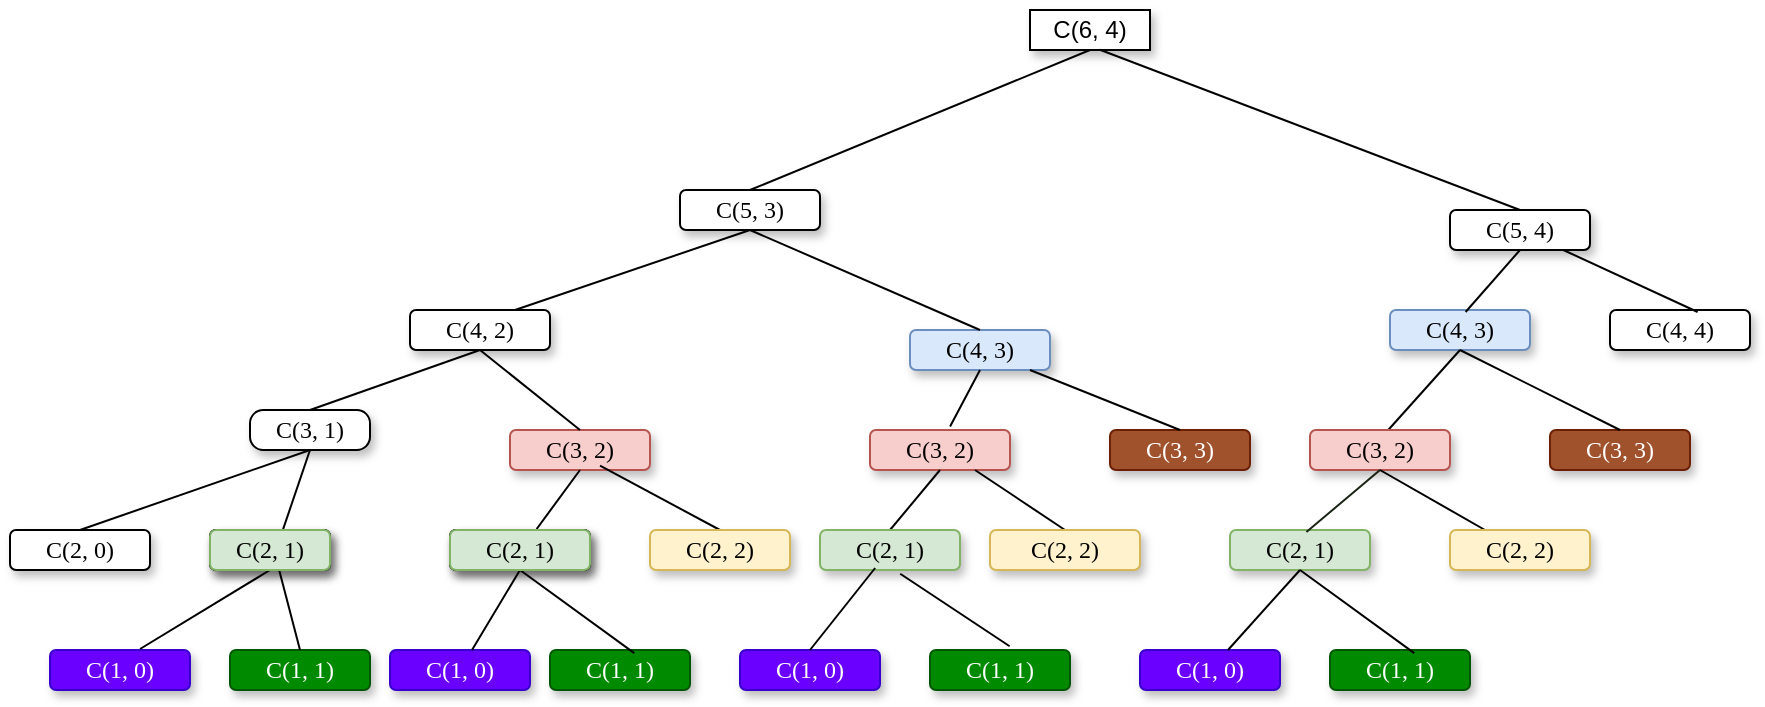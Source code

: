 <mxfile version="15.6.5" type="github">
  <diagram name="Page-1" id="10a91c8b-09ff-31b1-d368-03940ed4cc9e">
    <mxGraphModel dx="1185" dy="518" grid="1" gridSize="10" guides="1" tooltips="1" connect="1" arrows="1" fold="1" page="1" pageScale="1" pageWidth="1100" pageHeight="850" background="none" math="0" shadow="0">
      <root>
        <mxCell id="0" />
        <mxCell id="1" parent="0" />
        <mxCell id="62893188c0fa7362-1" value="C(6, 4)" style="whiteSpace=wrap;html=1;rounded=1;shadow=1;labelBackgroundColor=none;strokeWidth=1;fontFamily=Helvetica;fontSize=12;align=center;fillColor=default;strokeColor=default;fontColor=default;arcSize=0;" parent="1" vertex="1">
          <mxGeometry x="660" y="20" width="60" height="20" as="geometry" />
        </mxCell>
        <mxCell id="62893188c0fa7362-2" value="C(5, 3)" style="whiteSpace=wrap;html=1;rounded=1;shadow=1;labelBackgroundColor=none;strokeWidth=1;fontFamily=Verdana;fontSize=12;align=center;fillColor=default;strokeColor=default;fontColor=default;" parent="1" vertex="1">
          <mxGeometry x="485" y="110" width="70" height="20" as="geometry" />
        </mxCell>
        <mxCell id="62893188c0fa7362-3" value="C(5, 4)" style="whiteSpace=wrap;html=1;rounded=1;shadow=1;labelBackgroundColor=none;strokeWidth=1;fontFamily=Verdana;fontSize=12;align=center;fillColor=default;strokeColor=default;fontColor=default;" parent="1" vertex="1">
          <mxGeometry x="870" y="120" width="70" height="20" as="geometry" />
        </mxCell>
        <mxCell id="LCl7SwJlQsZYBwVPoc9T-2" value="C(2, 1)" style="whiteSpace=wrap;html=1;rounded=1;shadow=1;labelBackgroundColor=none;strokeWidth=1;fontFamily=Verdana;fontSize=12;align=center;fillColor=#d5e8d4;strokeColor=#82b366;fontColor=default;" vertex="1" parent="1">
          <mxGeometry x="760" y="280" width="70" height="20" as="geometry" />
        </mxCell>
        <mxCell id="LCl7SwJlQsZYBwVPoc9T-3" value="C(4, 3)" style="whiteSpace=wrap;html=1;rounded=1;shadow=1;labelBackgroundColor=none;strokeWidth=1;fontFamily=Verdana;fontSize=12;align=center;fillColor=#dae8fc;strokeColor=#6c8ebf;fontColor=default;" vertex="1" parent="1">
          <mxGeometry x="840" y="170" width="70" height="20" as="geometry" />
        </mxCell>
        <mxCell id="LCl7SwJlQsZYBwVPoc9T-4" value="C(4, 4)" style="whiteSpace=wrap;html=1;rounded=1;shadow=1;labelBackgroundColor=none;strokeWidth=1;fontFamily=Verdana;fontSize=12;align=center;fillColor=default;strokeColor=default;fontColor=default;" vertex="1" parent="1">
          <mxGeometry x="950" y="170" width="70" height="20" as="geometry" />
        </mxCell>
        <mxCell id="LCl7SwJlQsZYBwVPoc9T-5" value="C(4, 2)" style="whiteSpace=wrap;html=1;rounded=1;shadow=1;labelBackgroundColor=none;strokeWidth=1;fontFamily=Verdana;fontSize=12;align=center;fillColor=default;strokeColor=default;fontColor=default;" vertex="1" parent="1">
          <mxGeometry x="350" y="170" width="70" height="20" as="geometry" />
        </mxCell>
        <mxCell id="LCl7SwJlQsZYBwVPoc9T-7" value="C(3, 3)" style="whiteSpace=wrap;html=1;rounded=1;shadow=1;labelBackgroundColor=none;strokeWidth=1;fontFamily=Verdana;fontSize=12;align=center;fillColor=#a0522d;strokeColor=#6D1F00;fontColor=#ffffff;" vertex="1" parent="1">
          <mxGeometry x="920" y="230" width="70" height="20" as="geometry" />
        </mxCell>
        <mxCell id="LCl7SwJlQsZYBwVPoc9T-8" value="C(3, 1)" style="whiteSpace=wrap;html=1;rounded=1;shadow=1;labelBackgroundColor=none;strokeWidth=1;fontFamily=Verdana;fontSize=12;align=center;fillColor=default;strokeColor=default;fontColor=default;arcSize=33;" vertex="1" parent="1">
          <mxGeometry x="270" y="220" width="60" height="20" as="geometry" />
        </mxCell>
        <mxCell id="LCl7SwJlQsZYBwVPoc9T-14" value="C(2, 0)" style="whiteSpace=wrap;html=1;rounded=1;shadow=1;labelBackgroundColor=none;strokeWidth=1;fontFamily=Verdana;fontSize=12;align=center;fillColor=default;strokeColor=default;fontColor=default;" vertex="1" parent="1">
          <mxGeometry x="150" y="280" width="70" height="20" as="geometry" />
        </mxCell>
        <mxCell id="LCl7SwJlQsZYBwVPoc9T-16" value="C(4, 3)" style="whiteSpace=wrap;html=1;rounded=1;shadow=1;labelBackgroundColor=none;strokeWidth=1;fontFamily=Verdana;fontSize=12;align=center;fillColor=#dae8fc;strokeColor=#6c8ebf;fontColor=default;" vertex="1" parent="1">
          <mxGeometry x="600" y="180" width="70" height="20" as="geometry" />
        </mxCell>
        <mxCell id="LCl7SwJlQsZYBwVPoc9T-19" value="C(3, 3)" style="whiteSpace=wrap;html=1;rounded=1;shadow=1;labelBackgroundColor=none;strokeWidth=1;fontFamily=Verdana;fontSize=12;align=center;fillColor=#a0522d;strokeColor=#6D1F00;fontColor=#ffffff;" vertex="1" parent="1">
          <mxGeometry x="700" y="230" width="70" height="20" as="geometry" />
        </mxCell>
        <mxCell id="LCl7SwJlQsZYBwVPoc9T-20" value="C(2, 1)" style="whiteSpace=wrap;html=1;rounded=1;shadow=1;labelBackgroundColor=none;strokeWidth=1;fontFamily=Verdana;fontSize=12;align=center;fillColor=default;strokeColor=default;fontColor=default;" vertex="1" parent="1">
          <mxGeometry x="250" y="280" width="60" height="20" as="geometry" />
        </mxCell>
        <mxCell id="LCl7SwJlQsZYBwVPoc9T-23" value="C(1, 1)" style="whiteSpace=wrap;html=1;rounded=1;shadow=1;labelBackgroundColor=none;strokeWidth=1;fontFamily=Verdana;fontSize=12;align=center;fillColor=#008a00;strokeColor=#005700;fontColor=#ffffff;" vertex="1" parent="1">
          <mxGeometry x="610" y="340" width="70" height="20" as="geometry" />
        </mxCell>
        <mxCell id="LCl7SwJlQsZYBwVPoc9T-25" value="C(3, 2)" style="whiteSpace=wrap;html=1;rounded=1;shadow=1;labelBackgroundColor=none;strokeWidth=1;fontFamily=Verdana;fontSize=12;align=center;fillColor=#f8cecc;strokeColor=#b85450;fontColor=default;" vertex="1" parent="1">
          <mxGeometry x="580" y="230" width="70" height="20" as="geometry" />
        </mxCell>
        <mxCell id="LCl7SwJlQsZYBwVPoc9T-26" value="C(1, 0)" style="whiteSpace=wrap;html=1;rounded=1;shadow=1;labelBackgroundColor=none;strokeWidth=1;fontFamily=Verdana;fontSize=12;align=center;fillColor=#6a00ff;strokeColor=#3700CC;fontColor=#ffffff;" vertex="1" parent="1">
          <mxGeometry x="515" y="340" width="70" height="20" as="geometry" />
        </mxCell>
        <mxCell id="LCl7SwJlQsZYBwVPoc9T-27" value="C(1, 1)" style="whiteSpace=wrap;html=1;rounded=1;shadow=1;labelBackgroundColor=none;strokeWidth=1;fontFamily=Verdana;fontSize=12;align=center;fillColor=#008a00;strokeColor=#005700;fontColor=#ffffff;" vertex="1" parent="1">
          <mxGeometry x="260" y="340" width="70" height="20" as="geometry" />
        </mxCell>
        <mxCell id="LCl7SwJlQsZYBwVPoc9T-31" value="" style="endArrow=none;html=1;rounded=0;labelBackgroundColor=default;fontFamily=Helvetica;fontColor=default;strokeColor=default;fillColor=default;exitX=0.54;exitY=0.05;exitDx=0;exitDy=0;exitPerimeter=0;entryX=0.5;entryY=1;entryDx=0;entryDy=0;" edge="1" parent="1" source="LCl7SwJlQsZYBwVPoc9T-3" target="62893188c0fa7362-3">
          <mxGeometry width="50" height="50" relative="1" as="geometry">
            <mxPoint x="840" y="220" as="sourcePoint" />
            <mxPoint x="890" y="170" as="targetPoint" />
          </mxGeometry>
        </mxCell>
        <mxCell id="LCl7SwJlQsZYBwVPoc9T-32" value="" style="endArrow=none;html=1;rounded=0;labelBackgroundColor=default;fontFamily=Helvetica;fontColor=default;strokeColor=default;fillColor=default;entryX=0.5;entryY=1;entryDx=0;entryDy=0;exitX=0.546;exitY=0.05;exitDx=0;exitDy=0;exitPerimeter=0;startArrow=none;" edge="1" parent="1" source="LCl7SwJlQsZYBwVPoc9T-41" target="LCl7SwJlQsZYBwVPoc9T-3">
          <mxGeometry width="50" height="50" relative="1" as="geometry">
            <mxPoint x="780" y="280" as="sourcePoint" />
            <mxPoint x="830" y="230" as="targetPoint" />
          </mxGeometry>
        </mxCell>
        <mxCell id="LCl7SwJlQsZYBwVPoc9T-33" value="" style="endArrow=none;html=1;rounded=0;labelBackgroundColor=default;fontFamily=Helvetica;fontColor=default;strokeColor=default;fillColor=default;exitX=0.626;exitY=0.05;exitDx=0;exitDy=0;exitPerimeter=0;" edge="1" parent="1" source="LCl7SwJlQsZYBwVPoc9T-4" target="62893188c0fa7362-3">
          <mxGeometry width="50" height="50" relative="1" as="geometry">
            <mxPoint x="847.8" y="201" as="sourcePoint" />
            <mxPoint x="900" y="180" as="targetPoint" />
          </mxGeometry>
        </mxCell>
        <mxCell id="LCl7SwJlQsZYBwVPoc9T-34" value="" style="endArrow=none;html=1;rounded=0;labelBackgroundColor=default;fontFamily=Helvetica;fontColor=default;strokeColor=default;fillColor=default;exitX=0.5;exitY=0;exitDx=0;exitDy=0;entryX=0.5;entryY=1;entryDx=0;entryDy=0;" edge="1" parent="1" source="LCl7SwJlQsZYBwVPoc9T-7" target="LCl7SwJlQsZYBwVPoc9T-3">
          <mxGeometry width="50" height="50" relative="1" as="geometry">
            <mxPoint x="857.8" y="211" as="sourcePoint" />
            <mxPoint x="910" y="190" as="targetPoint" />
          </mxGeometry>
        </mxCell>
        <mxCell id="LCl7SwJlQsZYBwVPoc9T-37" value="" style="endArrow=none;html=1;rounded=0;labelBackgroundColor=default;fontFamily=Helvetica;fontColor=default;strokeColor=default;fillColor=default;exitX=0.583;exitY=0.993;exitDx=0;exitDy=0;exitPerimeter=0;entryX=0.5;entryY=0;entryDx=0;entryDy=0;" edge="1" parent="1" source="62893188c0fa7362-1" target="62893188c0fa7362-3">
          <mxGeometry width="50" height="50" relative="1" as="geometry">
            <mxPoint x="847.8" y="201" as="sourcePoint" />
            <mxPoint x="900" y="180" as="targetPoint" />
          </mxGeometry>
        </mxCell>
        <mxCell id="LCl7SwJlQsZYBwVPoc9T-41" value="C(3, 2)" style="whiteSpace=wrap;html=1;rounded=1;shadow=1;labelBackgroundColor=none;strokeWidth=1;fontFamily=Verdana;fontSize=12;align=center;fillColor=#f8cecc;strokeColor=#b85450;fontColor=default;" vertex="1" parent="1">
          <mxGeometry x="800" y="230" width="70" height="20" as="geometry" />
        </mxCell>
        <mxCell id="LCl7SwJlQsZYBwVPoc9T-43" value="" style="endArrow=none;html=1;rounded=0;labelBackgroundColor=default;fontFamily=Helvetica;fontColor=default;strokeColor=#1A2414;fillColor=#d5e8d4;entryX=0.5;entryY=1;entryDx=0;entryDy=0;exitX=0.546;exitY=0.05;exitDx=0;exitDy=0;exitPerimeter=0;" edge="1" parent="1" source="LCl7SwJlQsZYBwVPoc9T-2" target="LCl7SwJlQsZYBwVPoc9T-41">
          <mxGeometry width="50" height="50" relative="1" as="geometry">
            <mxPoint x="678.22" y="291" as="sourcePoint" />
            <mxPoint x="835" y="210" as="targetPoint" />
          </mxGeometry>
        </mxCell>
        <mxCell id="LCl7SwJlQsZYBwVPoc9T-44" value="C(1, 1)" style="whiteSpace=wrap;html=1;rounded=1;shadow=1;labelBackgroundColor=none;strokeWidth=1;fontFamily=Verdana;fontSize=12;align=center;fillColor=#008a00;strokeColor=#005700;fontColor=#ffffff;" vertex="1" parent="1">
          <mxGeometry x="810" y="340" width="70" height="20" as="geometry" />
        </mxCell>
        <mxCell id="LCl7SwJlQsZYBwVPoc9T-13" value="C(1, 0)" style="whiteSpace=wrap;html=1;rounded=1;shadow=1;labelBackgroundColor=none;strokeWidth=1;fontFamily=Verdana;fontSize=12;align=center;fillColor=#6a00ff;strokeColor=#3700CC;fontColor=#ffffff;" vertex="1" parent="1">
          <mxGeometry x="715" y="340" width="70" height="20" as="geometry" />
        </mxCell>
        <mxCell id="LCl7SwJlQsZYBwVPoc9T-45" value="" style="endArrow=none;html=1;rounded=0;labelBackgroundColor=default;fontFamily=Helvetica;fontColor=default;strokeColor=default;fillColor=default;exitX=0.5;exitY=1;exitDx=0;exitDy=0;" edge="1" parent="1" source="LCl7SwJlQsZYBwVPoc9T-2" target="LCl7SwJlQsZYBwVPoc9T-13">
          <mxGeometry width="50" height="50" relative="1" as="geometry">
            <mxPoint x="675" y="300" as="sourcePoint" />
            <mxPoint x="605" y="350" as="targetPoint" />
          </mxGeometry>
        </mxCell>
        <mxCell id="LCl7SwJlQsZYBwVPoc9T-46" value="" style="endArrow=none;html=1;rounded=0;labelBackgroundColor=default;fontFamily=Helvetica;fontColor=default;strokeColor=default;fillColor=default;exitX=0.5;exitY=1;exitDx=0;exitDy=0;entryX=0.602;entryY=0.079;entryDx=0;entryDy=0;entryPerimeter=0;" edge="1" parent="1" source="LCl7SwJlQsZYBwVPoc9T-2" target="LCl7SwJlQsZYBwVPoc9T-44">
          <mxGeometry width="50" height="50" relative="1" as="geometry">
            <mxPoint x="685" y="310" as="sourcePoint" />
            <mxPoint x="637" y="350" as="targetPoint" />
          </mxGeometry>
        </mxCell>
        <mxCell id="LCl7SwJlQsZYBwVPoc9T-50" value="" style="endArrow=none;html=1;rounded=0;labelBackgroundColor=default;fontFamily=Helvetica;fontColor=default;strokeColor=default;fillColor=default;entryX=0.5;entryY=1;entryDx=0;entryDy=0;startArrow=none;" edge="1" parent="1" source="LCl7SwJlQsZYBwVPoc9T-47" target="LCl7SwJlQsZYBwVPoc9T-41">
          <mxGeometry width="50" height="50" relative="1" as="geometry">
            <mxPoint x="805" y="290" as="sourcePoint" />
            <mxPoint x="755" y="260" as="targetPoint" />
          </mxGeometry>
        </mxCell>
        <mxCell id="LCl7SwJlQsZYBwVPoc9T-47" value="C(2, 2)" style="whiteSpace=wrap;html=1;rounded=1;shadow=1;labelBackgroundColor=none;strokeWidth=1;fontFamily=Verdana;fontSize=12;align=center;fillColor=#fff2cc;strokeColor=#d6b656;fontColor=default;" vertex="1" parent="1">
          <mxGeometry x="870" y="280" width="70" height="20" as="geometry" />
        </mxCell>
        <mxCell id="LCl7SwJlQsZYBwVPoc9T-61" value="" style="endArrow=none;html=1;rounded=0;labelBackgroundColor=default;fontFamily=Helvetica;fontColor=default;strokeColor=default;fillColor=default;entryX=0.5;entryY=0;entryDx=0;entryDy=0;exitX=0.5;exitY=1;exitDx=0;exitDy=0;" edge="1" parent="1" source="62893188c0fa7362-1" target="62893188c0fa7362-2">
          <mxGeometry width="50" height="50" relative="1" as="geometry">
            <mxPoint x="718.22" y="291" as="sourcePoint" />
            <mxPoint x="775" y="240" as="targetPoint" />
          </mxGeometry>
        </mxCell>
        <mxCell id="LCl7SwJlQsZYBwVPoc9T-62" value="" style="endArrow=none;html=1;rounded=0;labelBackgroundColor=default;fontFamily=Helvetica;fontColor=default;strokeColor=default;fillColor=default;entryX=0.5;entryY=1;entryDx=0;entryDy=0;exitX=0.5;exitY=0;exitDx=0;exitDy=0;" edge="1" parent="1" source="LCl7SwJlQsZYBwVPoc9T-16" target="62893188c0fa7362-2">
          <mxGeometry width="50" height="50" relative="1" as="geometry">
            <mxPoint x="600" y="30" as="sourcePoint" />
            <mxPoint x="365" y="40" as="targetPoint" />
          </mxGeometry>
        </mxCell>
        <mxCell id="LCl7SwJlQsZYBwVPoc9T-63" value="" style="endArrow=none;html=1;rounded=0;labelBackgroundColor=default;fontFamily=Helvetica;fontColor=default;strokeColor=default;fillColor=default;entryX=0.5;entryY=0;entryDx=0;entryDy=0;" edge="1" parent="1" source="LCl7SwJlQsZYBwVPoc9T-16" target="LCl7SwJlQsZYBwVPoc9T-19">
          <mxGeometry width="50" height="50" relative="1" as="geometry">
            <mxPoint x="510" y="130" as="sourcePoint" />
            <mxPoint x="415" y="90" as="targetPoint" />
          </mxGeometry>
        </mxCell>
        <mxCell id="LCl7SwJlQsZYBwVPoc9T-65" value="" style="endArrow=none;html=1;rounded=0;labelBackgroundColor=default;fontFamily=Helvetica;fontColor=default;strokeColor=default;fillColor=default;exitX=0.75;exitY=0;exitDx=0;exitDy=0;entryX=0.5;entryY=1;entryDx=0;entryDy=0;" edge="1" parent="1" source="LCl7SwJlQsZYBwVPoc9T-5" target="62893188c0fa7362-2">
          <mxGeometry width="50" height="50" relative="1" as="geometry">
            <mxPoint x="635" y="200" as="sourcePoint" />
            <mxPoint x="360" y="50" as="targetPoint" />
          </mxGeometry>
        </mxCell>
        <mxCell id="LCl7SwJlQsZYBwVPoc9T-66" value="" style="endArrow=none;html=1;rounded=0;labelBackgroundColor=default;fontFamily=Helvetica;fontColor=default;strokeColor=default;fillColor=default;exitX=0.5;exitY=1;exitDx=0;exitDy=0;" edge="1" parent="1" source="LCl7SwJlQsZYBwVPoc9T-5">
          <mxGeometry width="50" height="50" relative="1" as="geometry">
            <mxPoint x="245" y="130" as="sourcePoint" />
            <mxPoint x="300" y="220" as="targetPoint" />
          </mxGeometry>
        </mxCell>
        <mxCell id="LCl7SwJlQsZYBwVPoc9T-67" value="" style="endArrow=none;html=1;rounded=0;labelBackgroundColor=default;fontFamily=Helvetica;fontColor=default;strokeColor=default;fillColor=default;exitX=0.5;exitY=0;exitDx=0;exitDy=0;entryX=0.5;entryY=1;entryDx=0;entryDy=0;" edge="1" parent="1" source="LCl7SwJlQsZYBwVPoc9T-14" target="LCl7SwJlQsZYBwVPoc9T-8">
          <mxGeometry width="50" height="50" relative="1" as="geometry">
            <mxPoint x="95" y="210" as="sourcePoint" />
            <mxPoint x="34.03" y="228" as="targetPoint" />
          </mxGeometry>
        </mxCell>
        <mxCell id="LCl7SwJlQsZYBwVPoc9T-68" value="" style="endArrow=none;html=1;rounded=0;labelBackgroundColor=default;fontFamily=Helvetica;fontColor=default;strokeColor=default;fillColor=default;entryX=0.5;entryY=1;entryDx=0;entryDy=0;exitX=0.572;exitY=-0.088;exitDx=0;exitDy=0;exitPerimeter=0;" edge="1" parent="1" source="LCl7SwJlQsZYBwVPoc9T-25" target="LCl7SwJlQsZYBwVPoc9T-16">
          <mxGeometry width="50" height="50" relative="1" as="geometry">
            <mxPoint x="445" y="160" as="sourcePoint" />
            <mxPoint x="525" y="130" as="targetPoint" />
          </mxGeometry>
        </mxCell>
        <mxCell id="LCl7SwJlQsZYBwVPoc9T-69" value="" style="endArrow=none;html=1;rounded=0;labelBackgroundColor=default;fontFamily=Helvetica;fontColor=default;strokeColor=default;fillColor=default;entryX=0.5;entryY=1;entryDx=0;entryDy=0;startArrow=none;exitX=0.5;exitY=0;exitDx=0;exitDy=0;" edge="1" parent="1" source="LCl7SwJlQsZYBwVPoc9T-18" target="LCl7SwJlQsZYBwVPoc9T-25">
          <mxGeometry width="50" height="50" relative="1" as="geometry">
            <mxPoint x="340" y="220" as="sourcePoint" />
            <mxPoint x="435" y="180" as="targetPoint" />
          </mxGeometry>
        </mxCell>
        <mxCell id="LCl7SwJlQsZYBwVPoc9T-18" value="C(2, 1)" style="whiteSpace=wrap;html=1;rounded=1;shadow=1;labelBackgroundColor=none;strokeWidth=1;fontFamily=Verdana;fontSize=12;align=center;fillColor=#d5e8d4;strokeColor=#82b366;fontColor=default;" vertex="1" parent="1">
          <mxGeometry x="555" y="280" width="70" height="20" as="geometry" />
        </mxCell>
        <mxCell id="LCl7SwJlQsZYBwVPoc9T-70" value="" style="endArrow=none;html=1;rounded=0;labelBackgroundColor=default;fontFamily=Helvetica;fontColor=default;strokeColor=default;fillColor=default;entryX=0.394;entryY=0.95;entryDx=0;entryDy=0;exitX=0.5;exitY=0;exitDx=0;exitDy=0;entryPerimeter=0;" edge="1" parent="1" source="LCl7SwJlQsZYBwVPoc9T-26" target="LCl7SwJlQsZYBwVPoc9T-18">
          <mxGeometry width="50" height="50" relative="1" as="geometry">
            <mxPoint x="340" y="220" as="sourcePoint" />
            <mxPoint x="480" y="180" as="targetPoint" />
          </mxGeometry>
        </mxCell>
        <mxCell id="LCl7SwJlQsZYBwVPoc9T-72" value="" style="endArrow=none;html=1;rounded=0;labelBackgroundColor=default;fontFamily=Helvetica;fontColor=default;strokeColor=default;fillColor=default;entryX=0.75;entryY=1;entryDx=0;entryDy=0;startArrow=none;exitX=0.5;exitY=0;exitDx=0;exitDy=0;" edge="1" parent="1" source="LCl7SwJlQsZYBwVPoc9T-24" target="LCl7SwJlQsZYBwVPoc9T-25">
          <mxGeometry width="50" height="50" relative="1" as="geometry">
            <mxPoint x="635" y="220" as="sourcePoint" />
            <mxPoint x="735" y="190" as="targetPoint" />
          </mxGeometry>
        </mxCell>
        <mxCell id="LCl7SwJlQsZYBwVPoc9T-73" value="" style="endArrow=none;html=1;rounded=0;labelBackgroundColor=default;fontFamily=Helvetica;fontColor=default;strokeColor=default;fillColor=default;startArrow=none;entryX=0.578;entryY=1.021;entryDx=0;entryDy=0;entryPerimeter=0;exitX=0.5;exitY=0;exitDx=0;exitDy=0;" edge="1" parent="1" source="LCl7SwJlQsZYBwVPoc9T-27" target="LCl7SwJlQsZYBwVPoc9T-20">
          <mxGeometry width="50" height="50" relative="1" as="geometry">
            <mxPoint x="240" y="300" as="sourcePoint" />
            <mxPoint x="120" y="320" as="targetPoint" />
          </mxGeometry>
        </mxCell>
        <mxCell id="LCl7SwJlQsZYBwVPoc9T-75" value="" style="endArrow=none;html=1;rounded=0;labelBackgroundColor=default;fontFamily=Helvetica;fontColor=default;strokeColor=default;fillColor=default;entryX=0.5;entryY=1;entryDx=0;entryDy=0;startArrow=none;exitX=0.598;exitY=0.079;exitDx=0;exitDy=0;exitPerimeter=0;" edge="1" parent="1" source="LCl7SwJlQsZYBwVPoc9T-20" target="LCl7SwJlQsZYBwVPoc9T-8">
          <mxGeometry width="50" height="50" relative="1" as="geometry">
            <mxPoint x="115" y="270" as="sourcePoint" />
            <mxPoint x="83" y="261" as="targetPoint" />
          </mxGeometry>
        </mxCell>
        <mxCell id="LCl7SwJlQsZYBwVPoc9T-76" value="" style="endArrow=none;html=1;rounded=0;labelBackgroundColor=default;fontFamily=Helvetica;fontColor=default;strokeColor=default;fillColor=default;startArrow=none;entryX=0.573;entryY=1.093;entryDx=0;entryDy=0;entryPerimeter=0;exitX=0.569;exitY=-0.093;exitDx=0;exitDy=0;exitPerimeter=0;" edge="1" parent="1" source="LCl7SwJlQsZYBwVPoc9T-23" target="LCl7SwJlQsZYBwVPoc9T-18">
          <mxGeometry width="50" height="50" relative="1" as="geometry">
            <mxPoint x="565" y="250" as="sourcePoint" />
            <mxPoint x="529.44" y="230.0" as="targetPoint" />
          </mxGeometry>
        </mxCell>
        <mxCell id="LCl7SwJlQsZYBwVPoc9T-80" value="C(3, 2)" style="whiteSpace=wrap;html=1;rounded=1;shadow=1;labelBackgroundColor=none;strokeWidth=1;fontFamily=Verdana;fontSize=12;align=center;fillColor=#f8cecc;strokeColor=#b85450;fontColor=default;" vertex="1" parent="1">
          <mxGeometry x="400" y="230" width="70" height="20" as="geometry" />
        </mxCell>
        <mxCell id="LCl7SwJlQsZYBwVPoc9T-81" value="" style="endArrow=none;html=1;rounded=0;labelBackgroundColor=default;fontFamily=Helvetica;fontColor=default;strokeColor=default;fillColor=default;entryX=0.5;entryY=0;entryDx=0;entryDy=0;startArrow=none;exitX=0.5;exitY=1;exitDx=0;exitDy=0;" edge="1" parent="1" target="LCl7SwJlQsZYBwVPoc9T-80" source="LCl7SwJlQsZYBwVPoc9T-5">
          <mxGeometry width="50" height="50" relative="1" as="geometry">
            <mxPoint x="260" y="185" as="sourcePoint" />
            <mxPoint x="185" y="155" as="targetPoint" />
          </mxGeometry>
        </mxCell>
        <mxCell id="LCl7SwJlQsZYBwVPoc9T-82" value="" style="endArrow=none;html=1;rounded=0;labelBackgroundColor=default;fontFamily=Helvetica;fontColor=default;strokeColor=default;fillColor=default;startArrow=none;exitX=0.5;exitY=0;exitDx=0;exitDy=0;entryX=0.643;entryY=0.892;entryDx=0;entryDy=0;entryPerimeter=0;" edge="1" parent="1" target="LCl7SwJlQsZYBwVPoc9T-80" source="LCl7SwJlQsZYBwVPoc9T-79">
          <mxGeometry width="50" height="50" relative="1" as="geometry">
            <mxPoint x="385" y="195" as="sourcePoint" />
            <mxPoint x="425" y="230" as="targetPoint" />
          </mxGeometry>
        </mxCell>
        <mxCell id="LCl7SwJlQsZYBwVPoc9T-24" value="C(2, 2)" style="whiteSpace=wrap;html=1;rounded=1;shadow=1;labelBackgroundColor=none;strokeWidth=1;fontFamily=Verdana;fontSize=12;align=center;fillColor=#fff2cc;strokeColor=#d6b656;fontColor=default;" vertex="1" parent="1">
          <mxGeometry x="640" y="280" width="75" height="20" as="geometry" />
        </mxCell>
        <mxCell id="LCl7SwJlQsZYBwVPoc9T-85" value="C(1, 0)" style="whiteSpace=wrap;html=1;rounded=1;shadow=1;labelBackgroundColor=none;strokeWidth=1;fontFamily=Verdana;fontSize=12;align=center;fillColor=#6a00ff;strokeColor=#3700CC;fontColor=#ffffff;" vertex="1" parent="1">
          <mxGeometry x="170" y="340" width="70" height="20" as="geometry" />
        </mxCell>
        <mxCell id="LCl7SwJlQsZYBwVPoc9T-86" value="" style="endArrow=none;html=1;rounded=0;labelBackgroundColor=default;fontFamily=Helvetica;fontColor=default;strokeColor=default;fillColor=default;entryX=0.5;entryY=1;entryDx=0;entryDy=0;exitX=0.643;exitY=-0.025;exitDx=0;exitDy=0;exitPerimeter=0;" edge="1" parent="1" source="LCl7SwJlQsZYBwVPoc9T-85" target="LCl7SwJlQsZYBwVPoc9T-20">
          <mxGeometry width="50" height="50" relative="1" as="geometry">
            <mxPoint x="140" y="301" as="sourcePoint" />
            <mxPoint x="182.58" y="270" as="targetPoint" />
          </mxGeometry>
        </mxCell>
        <mxCell id="LCl7SwJlQsZYBwVPoc9T-79" value="C(2, 2)" style="whiteSpace=wrap;html=1;rounded=1;shadow=1;labelBackgroundColor=none;strokeWidth=1;fontFamily=Verdana;fontSize=12;align=center;fillColor=#fff2cc;strokeColor=#d6b656;fontColor=default;" vertex="1" parent="1">
          <mxGeometry x="470" y="280" width="70" height="20" as="geometry" />
        </mxCell>
        <mxCell id="LCl7SwJlQsZYBwVPoc9T-88" value="C(2, 1)" style="whiteSpace=wrap;html=1;rounded=1;shadow=1;labelBackgroundColor=none;strokeWidth=1;fontFamily=Verdana;fontSize=12;align=center;fillColor=default;strokeColor=default;fontColor=default;" vertex="1" parent="1">
          <mxGeometry x="370" y="280" width="70" height="20" as="geometry" />
        </mxCell>
        <mxCell id="LCl7SwJlQsZYBwVPoc9T-90" value="C(1, 1)" style="whiteSpace=wrap;html=1;rounded=1;shadow=1;labelBackgroundColor=none;strokeWidth=1;fontFamily=Verdana;fontSize=12;align=center;fillColor=#008a00;strokeColor=#005700;fontColor=#ffffff;" vertex="1" parent="1">
          <mxGeometry x="420" y="340" width="70" height="20" as="geometry" />
        </mxCell>
        <mxCell id="LCl7SwJlQsZYBwVPoc9T-91" value="C(1, 0)" style="whiteSpace=wrap;html=1;rounded=1;shadow=1;labelBackgroundColor=none;strokeWidth=1;fontFamily=Verdana;fontSize=12;align=center;fillColor=#6a00ff;strokeColor=#3700CC;fontColor=#ffffff;" vertex="1" parent="1">
          <mxGeometry x="340" y="340" width="70" height="20" as="geometry" />
        </mxCell>
        <mxCell id="LCl7SwJlQsZYBwVPoc9T-92" value="" style="endArrow=none;html=1;rounded=0;labelBackgroundColor=default;fontFamily=Helvetica;fontColor=default;strokeColor=default;fillColor=default;exitX=0.5;exitY=1;exitDx=0;exitDy=0;" edge="1" parent="1" source="LCl7SwJlQsZYBwVPoc9T-88" target="LCl7SwJlQsZYBwVPoc9T-91">
          <mxGeometry width="50" height="50" relative="1" as="geometry">
            <mxPoint x="315" y="220" as="sourcePoint" />
            <mxPoint x="245" y="270" as="targetPoint" />
          </mxGeometry>
        </mxCell>
        <mxCell id="LCl7SwJlQsZYBwVPoc9T-93" value="" style="endArrow=none;html=1;rounded=0;labelBackgroundColor=default;fontFamily=Helvetica;fontColor=default;strokeColor=default;fillColor=default;exitX=0.5;exitY=1;exitDx=0;exitDy=0;entryX=0.602;entryY=0.079;entryDx=0;entryDy=0;entryPerimeter=0;" edge="1" parent="1" source="LCl7SwJlQsZYBwVPoc9T-88" target="LCl7SwJlQsZYBwVPoc9T-90">
          <mxGeometry width="50" height="50" relative="1" as="geometry">
            <mxPoint x="325" y="230" as="sourcePoint" />
            <mxPoint x="277" y="270" as="targetPoint" />
          </mxGeometry>
        </mxCell>
        <mxCell id="LCl7SwJlQsZYBwVPoc9T-94" value="" style="endArrow=none;html=1;rounded=0;labelBackgroundColor=default;fontFamily=Helvetica;fontColor=default;strokeColor=default;fillColor=default;entryX=0.619;entryY=-0.025;entryDx=0;entryDy=0;entryPerimeter=0;exitX=0.5;exitY=1;exitDx=0;exitDy=0;" edge="1" parent="1" source="LCl7SwJlQsZYBwVPoc9T-80" target="LCl7SwJlQsZYBwVPoc9T-88">
          <mxGeometry width="50" height="50" relative="1" as="geometry">
            <mxPoint x="385" y="160" as="sourcePoint" />
            <mxPoint x="330" y="210" as="targetPoint" />
          </mxGeometry>
        </mxCell>
        <mxCell id="LCl7SwJlQsZYBwVPoc9T-98" value="C(2, 1)" style="whiteSpace=wrap;html=1;rounded=1;shadow=1;labelBackgroundColor=none;strokeWidth=1;fontFamily=Verdana;fontSize=12;align=center;fillColor=default;strokeColor=default;fontColor=default;" vertex="1" parent="1">
          <mxGeometry x="250" y="280" width="60" height="20" as="geometry" />
        </mxCell>
        <mxCell id="LCl7SwJlQsZYBwVPoc9T-99" value="C(2, 1)" style="whiteSpace=wrap;html=1;rounded=1;shadow=1;labelBackgroundColor=none;strokeWidth=1;fontFamily=Verdana;fontSize=12;align=center;fillColor=default;strokeColor=default;fontColor=default;" vertex="1" parent="1">
          <mxGeometry x="370" y="280" width="70" height="20" as="geometry" />
        </mxCell>
        <mxCell id="LCl7SwJlQsZYBwVPoc9T-100" value="C(2, 1)" style="whiteSpace=wrap;html=1;rounded=1;shadow=1;labelBackgroundColor=none;strokeWidth=1;fontFamily=Verdana;fontSize=12;align=center;fillColor=#d5e8d4;strokeColor=#82b366;fontColor=default;" vertex="1" parent="1">
          <mxGeometry x="250" y="280" width="60" height="20" as="geometry" />
        </mxCell>
        <mxCell id="LCl7SwJlQsZYBwVPoc9T-101" value="C(2, 1)" style="whiteSpace=wrap;html=1;rounded=1;shadow=1;labelBackgroundColor=none;strokeWidth=1;fontFamily=Verdana;fontSize=12;align=center;fillColor=#d5e8d4;strokeColor=#82b366;fontColor=default;" vertex="1" parent="1">
          <mxGeometry x="370" y="280" width="70" height="20" as="geometry" />
        </mxCell>
      </root>
    </mxGraphModel>
  </diagram>
</mxfile>

